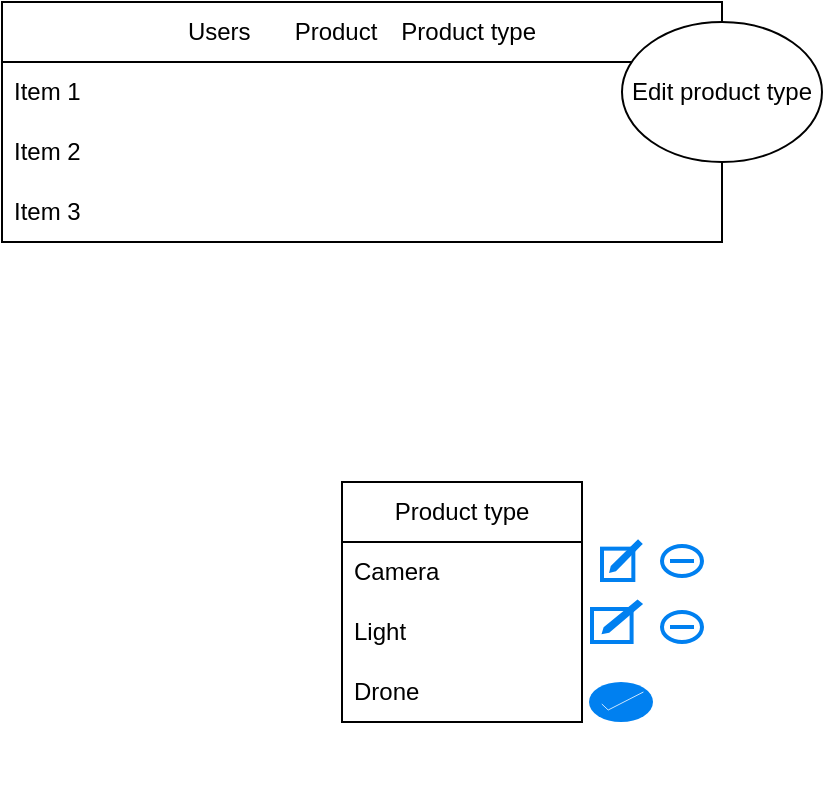 <mxfile version="28.2.7">
  <diagram name="Page-1" id="VpBcfzxK5NvSwPpqE6Rd">
    <mxGraphModel dx="1426" dy="897" grid="1" gridSize="10" guides="1" tooltips="1" connect="1" arrows="1" fold="1" page="1" pageScale="1" pageWidth="850" pageHeight="1100" math="0" shadow="0">
      <root>
        <mxCell id="0" />
        <mxCell id="1" parent="0" />
        <mxCell id="aPDXrovYL3ez6hJ72jvM-1" value="Users&lt;span style=&quot;white-space: pre;&quot;&gt;&#x9;&lt;/span&gt;Product&lt;span style=&quot;white-space: pre;&quot;&gt;&#x9;&lt;/span&gt;Product type" style="swimlane;fontStyle=0;childLayout=stackLayout;horizontal=1;startSize=30;horizontalStack=0;resizeParent=1;resizeParentMax=0;resizeLast=0;collapsible=1;marginBottom=0;whiteSpace=wrap;html=1;" vertex="1" parent="1">
          <mxGeometry x="210" y="230" width="360" height="120" as="geometry" />
        </mxCell>
        <mxCell id="aPDXrovYL3ez6hJ72jvM-2" value="Item 1" style="text;strokeColor=none;fillColor=none;align=left;verticalAlign=middle;spacingLeft=4;spacingRight=4;overflow=hidden;points=[[0,0.5],[1,0.5]];portConstraint=eastwest;rotatable=0;whiteSpace=wrap;html=1;" vertex="1" parent="aPDXrovYL3ez6hJ72jvM-1">
          <mxGeometry y="30" width="360" height="30" as="geometry" />
        </mxCell>
        <mxCell id="aPDXrovYL3ez6hJ72jvM-3" value="Item 2" style="text;strokeColor=none;fillColor=none;align=left;verticalAlign=middle;spacingLeft=4;spacingRight=4;overflow=hidden;points=[[0,0.5],[1,0.5]];portConstraint=eastwest;rotatable=0;whiteSpace=wrap;html=1;" vertex="1" parent="aPDXrovYL3ez6hJ72jvM-1">
          <mxGeometry y="60" width="360" height="30" as="geometry" />
        </mxCell>
        <mxCell id="aPDXrovYL3ez6hJ72jvM-4" value="Item 3" style="text;strokeColor=none;fillColor=none;align=left;verticalAlign=middle;spacingLeft=4;spacingRight=4;overflow=hidden;points=[[0,0.5],[1,0.5]];portConstraint=eastwest;rotatable=0;whiteSpace=wrap;html=1;" vertex="1" parent="aPDXrovYL3ez6hJ72jvM-1">
          <mxGeometry y="90" width="360" height="30" as="geometry" />
        </mxCell>
        <mxCell id="aPDXrovYL3ez6hJ72jvM-5" value="Edit product type" style="ellipse;whiteSpace=wrap;html=1;" vertex="1" parent="1">
          <mxGeometry x="520" y="240" width="100" height="70" as="geometry" />
        </mxCell>
        <mxCell id="aPDXrovYL3ez6hJ72jvM-10" value="Product type" style="swimlane;fontStyle=0;childLayout=stackLayout;horizontal=1;startSize=30;horizontalStack=0;resizeParent=1;resizeParentMax=0;resizeLast=0;collapsible=1;marginBottom=0;whiteSpace=wrap;html=1;" vertex="1" parent="1">
          <mxGeometry x="380" y="470" width="120" height="120" as="geometry" />
        </mxCell>
        <mxCell id="aPDXrovYL3ez6hJ72jvM-11" value="Camera" style="text;strokeColor=none;fillColor=none;align=left;verticalAlign=middle;spacingLeft=4;spacingRight=4;overflow=hidden;points=[[0,0.5],[1,0.5]];portConstraint=eastwest;rotatable=0;whiteSpace=wrap;html=1;" vertex="1" parent="aPDXrovYL3ez6hJ72jvM-10">
          <mxGeometry y="30" width="120" height="30" as="geometry" />
        </mxCell>
        <mxCell id="aPDXrovYL3ez6hJ72jvM-12" value="Light" style="text;strokeColor=none;fillColor=none;align=left;verticalAlign=middle;spacingLeft=4;spacingRight=4;overflow=hidden;points=[[0,0.5],[1,0.5]];portConstraint=eastwest;rotatable=0;whiteSpace=wrap;html=1;" vertex="1" parent="aPDXrovYL3ez6hJ72jvM-10">
          <mxGeometry y="60" width="120" height="30" as="geometry" />
        </mxCell>
        <mxCell id="aPDXrovYL3ez6hJ72jvM-13" value="Drone" style="text;strokeColor=none;fillColor=none;align=left;verticalAlign=middle;spacingLeft=4;spacingRight=4;overflow=hidden;points=[[0,0.5],[1,0.5]];portConstraint=eastwest;rotatable=0;whiteSpace=wrap;html=1;" vertex="1" parent="aPDXrovYL3ez6hJ72jvM-10">
          <mxGeometry y="90" width="120" height="30" as="geometry" />
        </mxCell>
        <mxCell id="aPDXrovYL3ez6hJ72jvM-20" value="" style="html=1;verticalLabelPosition=bottom;align=center;labelBackgroundColor=#ffffff;verticalAlign=top;strokeWidth=2;strokeColor=#0080F0;shadow=0;dashed=0;shape=mxgraph.ios7.icons.compose;" vertex="1" parent="1">
          <mxGeometry x="510" y="500" width="19" height="19" as="geometry" />
        </mxCell>
        <mxCell id="aPDXrovYL3ez6hJ72jvM-21" value="" style="html=1;verticalLabelPosition=bottom;align=center;labelBackgroundColor=#ffffff;verticalAlign=top;strokeWidth=2;strokeColor=#0080F0;shadow=0;dashed=0;shape=mxgraph.ios7.icons.delete;" vertex="1" parent="1">
          <mxGeometry x="540" y="502" width="20" height="15" as="geometry" />
        </mxCell>
        <mxCell id="aPDXrovYL3ez6hJ72jvM-22" value="" style="html=1;verticalLabelPosition=bottom;align=center;labelBackgroundColor=#ffffff;verticalAlign=top;strokeWidth=2;strokeColor=#0080F0;shadow=0;dashed=0;shape=mxgraph.ios7.icons.delete;" vertex="1" parent="1">
          <mxGeometry x="540" y="535" width="20" height="15" as="geometry" />
        </mxCell>
        <mxCell id="aPDXrovYL3ez6hJ72jvM-23" value="" style="html=1;verticalLabelPosition=bottom;align=center;labelBackgroundColor=#ffffff;verticalAlign=top;strokeWidth=2;strokeColor=#0080F0;shadow=0;dashed=0;shape=mxgraph.ios7.icons.compose;" vertex="1" parent="1">
          <mxGeometry x="505" y="530" width="24" height="20" as="geometry" />
        </mxCell>
        <mxCell id="aPDXrovYL3ez6hJ72jvM-24" value="" style="html=1;verticalLabelPosition=bottom;labelBackgroundColor=#ffffff;verticalAlign=top;shadow=0;dashed=0;strokeWidth=2;shape=mxgraph.ios7.misc.select;fillColor=#0080f0;strokeColor=#ffffff;sketch=0;" vertex="1" parent="1">
          <mxGeometry x="503.5" y="570" width="32" height="20" as="geometry" />
        </mxCell>
        <mxCell id="aPDXrovYL3ez6hJ72jvM-25" value="" style="shape=image;html=1;verticalAlign=top;verticalLabelPosition=bottom;labelBackgroundColor=#ffffff;imageAspect=0;aspect=fixed;image=https://icons.diagrams.net/icon-cache1/34aL_volume_3_2_SE-1995/001_03-1148.png" vertex="1" parent="1">
          <mxGeometry x="380" y="600" width="24" height="24" as="geometry" />
        </mxCell>
      </root>
    </mxGraphModel>
  </diagram>
</mxfile>
